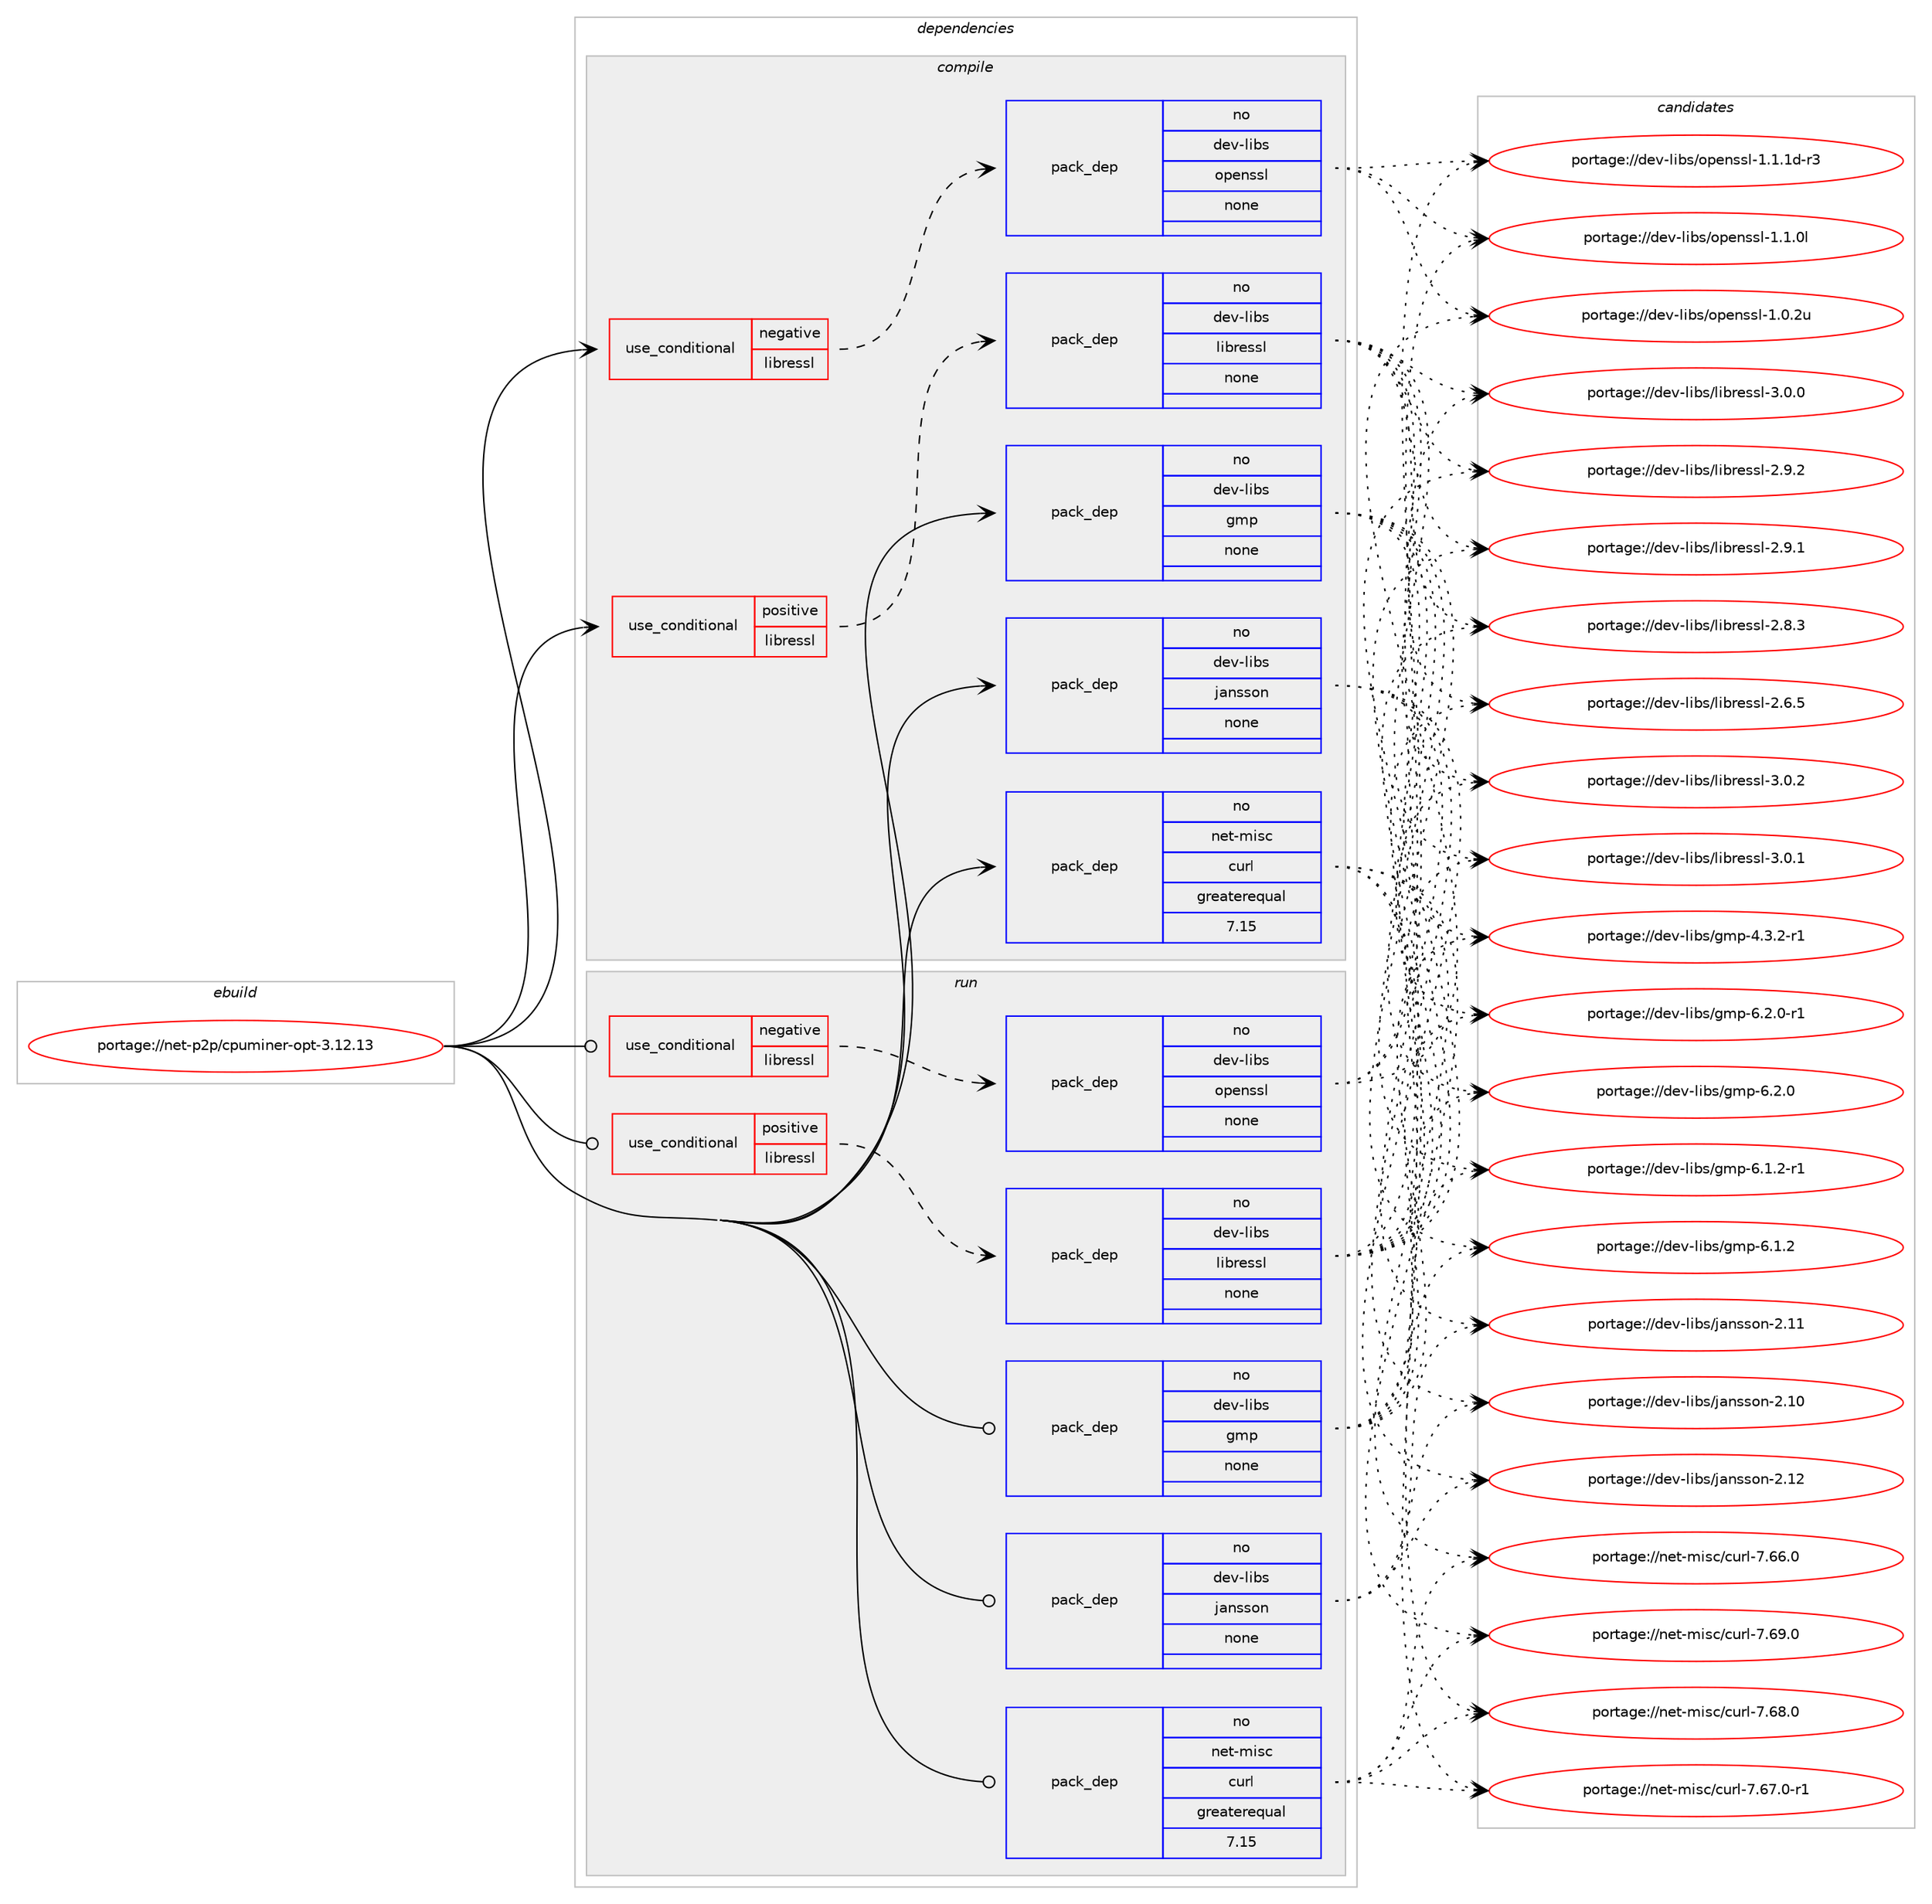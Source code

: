 digraph prolog {

# *************
# Graph options
# *************

newrank=true;
concentrate=true;
compound=true;
graph [rankdir=LR,fontname=Helvetica,fontsize=10,ranksep=1.5];#, ranksep=2.5, nodesep=0.2];
edge  [arrowhead=vee];
node  [fontname=Helvetica,fontsize=10];

# **********
# The ebuild
# **********

subgraph cluster_leftcol {
color=gray;
rank=same;
label=<<i>ebuild</i>>;
id [label="portage://net-p2p/cpuminer-opt-3.12.13", color=red, width=4, href="../net-p2p/cpuminer-opt-3.12.13.svg"];
}

# ****************
# The dependencies
# ****************

subgraph cluster_midcol {
color=gray;
label=<<i>dependencies</i>>;
subgraph cluster_compile {
fillcolor="#eeeeee";
style=filled;
label=<<i>compile</i>>;
subgraph cond9155 {
dependency49727 [label=<<TABLE BORDER="0" CELLBORDER="1" CELLSPACING="0" CELLPADDING="4"><TR><TD ROWSPAN="3" CELLPADDING="10">use_conditional</TD></TR><TR><TD>negative</TD></TR><TR><TD>libressl</TD></TR></TABLE>>, shape=none, color=red];
subgraph pack39549 {
dependency49728 [label=<<TABLE BORDER="0" CELLBORDER="1" CELLSPACING="0" CELLPADDING="4" WIDTH="220"><TR><TD ROWSPAN="6" CELLPADDING="30">pack_dep</TD></TR><TR><TD WIDTH="110">no</TD></TR><TR><TD>dev-libs</TD></TR><TR><TD>openssl</TD></TR><TR><TD>none</TD></TR><TR><TD></TD></TR></TABLE>>, shape=none, color=blue];
}
dependency49727:e -> dependency49728:w [weight=20,style="dashed",arrowhead="vee"];
}
id:e -> dependency49727:w [weight=20,style="solid",arrowhead="vee"];
subgraph cond9156 {
dependency49729 [label=<<TABLE BORDER="0" CELLBORDER="1" CELLSPACING="0" CELLPADDING="4"><TR><TD ROWSPAN="3" CELLPADDING="10">use_conditional</TD></TR><TR><TD>positive</TD></TR><TR><TD>libressl</TD></TR></TABLE>>, shape=none, color=red];
subgraph pack39550 {
dependency49730 [label=<<TABLE BORDER="0" CELLBORDER="1" CELLSPACING="0" CELLPADDING="4" WIDTH="220"><TR><TD ROWSPAN="6" CELLPADDING="30">pack_dep</TD></TR><TR><TD WIDTH="110">no</TD></TR><TR><TD>dev-libs</TD></TR><TR><TD>libressl</TD></TR><TR><TD>none</TD></TR><TR><TD></TD></TR></TABLE>>, shape=none, color=blue];
}
dependency49729:e -> dependency49730:w [weight=20,style="dashed",arrowhead="vee"];
}
id:e -> dependency49729:w [weight=20,style="solid",arrowhead="vee"];
subgraph pack39551 {
dependency49731 [label=<<TABLE BORDER="0" CELLBORDER="1" CELLSPACING="0" CELLPADDING="4" WIDTH="220"><TR><TD ROWSPAN="6" CELLPADDING="30">pack_dep</TD></TR><TR><TD WIDTH="110">no</TD></TR><TR><TD>dev-libs</TD></TR><TR><TD>gmp</TD></TR><TR><TD>none</TD></TR><TR><TD></TD></TR></TABLE>>, shape=none, color=blue];
}
id:e -> dependency49731:w [weight=20,style="solid",arrowhead="vee"];
subgraph pack39552 {
dependency49732 [label=<<TABLE BORDER="0" CELLBORDER="1" CELLSPACING="0" CELLPADDING="4" WIDTH="220"><TR><TD ROWSPAN="6" CELLPADDING="30">pack_dep</TD></TR><TR><TD WIDTH="110">no</TD></TR><TR><TD>dev-libs</TD></TR><TR><TD>jansson</TD></TR><TR><TD>none</TD></TR><TR><TD></TD></TR></TABLE>>, shape=none, color=blue];
}
id:e -> dependency49732:w [weight=20,style="solid",arrowhead="vee"];
subgraph pack39553 {
dependency49733 [label=<<TABLE BORDER="0" CELLBORDER="1" CELLSPACING="0" CELLPADDING="4" WIDTH="220"><TR><TD ROWSPAN="6" CELLPADDING="30">pack_dep</TD></TR><TR><TD WIDTH="110">no</TD></TR><TR><TD>net-misc</TD></TR><TR><TD>curl</TD></TR><TR><TD>greaterequal</TD></TR><TR><TD>7.15</TD></TR></TABLE>>, shape=none, color=blue];
}
id:e -> dependency49733:w [weight=20,style="solid",arrowhead="vee"];
}
subgraph cluster_compileandrun {
fillcolor="#eeeeee";
style=filled;
label=<<i>compile and run</i>>;
}
subgraph cluster_run {
fillcolor="#eeeeee";
style=filled;
label=<<i>run</i>>;
subgraph cond9157 {
dependency49734 [label=<<TABLE BORDER="0" CELLBORDER="1" CELLSPACING="0" CELLPADDING="4"><TR><TD ROWSPAN="3" CELLPADDING="10">use_conditional</TD></TR><TR><TD>negative</TD></TR><TR><TD>libressl</TD></TR></TABLE>>, shape=none, color=red];
subgraph pack39554 {
dependency49735 [label=<<TABLE BORDER="0" CELLBORDER="1" CELLSPACING="0" CELLPADDING="4" WIDTH="220"><TR><TD ROWSPAN="6" CELLPADDING="30">pack_dep</TD></TR><TR><TD WIDTH="110">no</TD></TR><TR><TD>dev-libs</TD></TR><TR><TD>openssl</TD></TR><TR><TD>none</TD></TR><TR><TD></TD></TR></TABLE>>, shape=none, color=blue];
}
dependency49734:e -> dependency49735:w [weight=20,style="dashed",arrowhead="vee"];
}
id:e -> dependency49734:w [weight=20,style="solid",arrowhead="odot"];
subgraph cond9158 {
dependency49736 [label=<<TABLE BORDER="0" CELLBORDER="1" CELLSPACING="0" CELLPADDING="4"><TR><TD ROWSPAN="3" CELLPADDING="10">use_conditional</TD></TR><TR><TD>positive</TD></TR><TR><TD>libressl</TD></TR></TABLE>>, shape=none, color=red];
subgraph pack39555 {
dependency49737 [label=<<TABLE BORDER="0" CELLBORDER="1" CELLSPACING="0" CELLPADDING="4" WIDTH="220"><TR><TD ROWSPAN="6" CELLPADDING="30">pack_dep</TD></TR><TR><TD WIDTH="110">no</TD></TR><TR><TD>dev-libs</TD></TR><TR><TD>libressl</TD></TR><TR><TD>none</TD></TR><TR><TD></TD></TR></TABLE>>, shape=none, color=blue];
}
dependency49736:e -> dependency49737:w [weight=20,style="dashed",arrowhead="vee"];
}
id:e -> dependency49736:w [weight=20,style="solid",arrowhead="odot"];
subgraph pack39556 {
dependency49738 [label=<<TABLE BORDER="0" CELLBORDER="1" CELLSPACING="0" CELLPADDING="4" WIDTH="220"><TR><TD ROWSPAN="6" CELLPADDING="30">pack_dep</TD></TR><TR><TD WIDTH="110">no</TD></TR><TR><TD>dev-libs</TD></TR><TR><TD>gmp</TD></TR><TR><TD>none</TD></TR><TR><TD></TD></TR></TABLE>>, shape=none, color=blue];
}
id:e -> dependency49738:w [weight=20,style="solid",arrowhead="odot"];
subgraph pack39557 {
dependency49739 [label=<<TABLE BORDER="0" CELLBORDER="1" CELLSPACING="0" CELLPADDING="4" WIDTH="220"><TR><TD ROWSPAN="6" CELLPADDING="30">pack_dep</TD></TR><TR><TD WIDTH="110">no</TD></TR><TR><TD>dev-libs</TD></TR><TR><TD>jansson</TD></TR><TR><TD>none</TD></TR><TR><TD></TD></TR></TABLE>>, shape=none, color=blue];
}
id:e -> dependency49739:w [weight=20,style="solid",arrowhead="odot"];
subgraph pack39558 {
dependency49740 [label=<<TABLE BORDER="0" CELLBORDER="1" CELLSPACING="0" CELLPADDING="4" WIDTH="220"><TR><TD ROWSPAN="6" CELLPADDING="30">pack_dep</TD></TR><TR><TD WIDTH="110">no</TD></TR><TR><TD>net-misc</TD></TR><TR><TD>curl</TD></TR><TR><TD>greaterequal</TD></TR><TR><TD>7.15</TD></TR></TABLE>>, shape=none, color=blue];
}
id:e -> dependency49740:w [weight=20,style="solid",arrowhead="odot"];
}
}

# **************
# The candidates
# **************

subgraph cluster_choices {
rank=same;
color=gray;
label=<<i>candidates</i>>;

subgraph choice39549 {
color=black;
nodesep=1;
choice1001011184510810598115471111121011101151151084549464946491004511451 [label="portage://dev-libs/openssl-1.1.1d-r3", color=red, width=4,href="../dev-libs/openssl-1.1.1d-r3.svg"];
choice100101118451081059811547111112101110115115108454946494648108 [label="portage://dev-libs/openssl-1.1.0l", color=red, width=4,href="../dev-libs/openssl-1.1.0l.svg"];
choice100101118451081059811547111112101110115115108454946484650117 [label="portage://dev-libs/openssl-1.0.2u", color=red, width=4,href="../dev-libs/openssl-1.0.2u.svg"];
dependency49728:e -> choice1001011184510810598115471111121011101151151084549464946491004511451:w [style=dotted,weight="100"];
dependency49728:e -> choice100101118451081059811547111112101110115115108454946494648108:w [style=dotted,weight="100"];
dependency49728:e -> choice100101118451081059811547111112101110115115108454946484650117:w [style=dotted,weight="100"];
}
subgraph choice39550 {
color=black;
nodesep=1;
choice10010111845108105981154710810598114101115115108455146484650 [label="portage://dev-libs/libressl-3.0.2", color=red, width=4,href="../dev-libs/libressl-3.0.2.svg"];
choice10010111845108105981154710810598114101115115108455146484649 [label="portage://dev-libs/libressl-3.0.1", color=red, width=4,href="../dev-libs/libressl-3.0.1.svg"];
choice10010111845108105981154710810598114101115115108455146484648 [label="portage://dev-libs/libressl-3.0.0", color=red, width=4,href="../dev-libs/libressl-3.0.0.svg"];
choice10010111845108105981154710810598114101115115108455046574650 [label="portage://dev-libs/libressl-2.9.2", color=red, width=4,href="../dev-libs/libressl-2.9.2.svg"];
choice10010111845108105981154710810598114101115115108455046574649 [label="portage://dev-libs/libressl-2.9.1", color=red, width=4,href="../dev-libs/libressl-2.9.1.svg"];
choice10010111845108105981154710810598114101115115108455046564651 [label="portage://dev-libs/libressl-2.8.3", color=red, width=4,href="../dev-libs/libressl-2.8.3.svg"];
choice10010111845108105981154710810598114101115115108455046544653 [label="portage://dev-libs/libressl-2.6.5", color=red, width=4,href="../dev-libs/libressl-2.6.5.svg"];
dependency49730:e -> choice10010111845108105981154710810598114101115115108455146484650:w [style=dotted,weight="100"];
dependency49730:e -> choice10010111845108105981154710810598114101115115108455146484649:w [style=dotted,weight="100"];
dependency49730:e -> choice10010111845108105981154710810598114101115115108455146484648:w [style=dotted,weight="100"];
dependency49730:e -> choice10010111845108105981154710810598114101115115108455046574650:w [style=dotted,weight="100"];
dependency49730:e -> choice10010111845108105981154710810598114101115115108455046574649:w [style=dotted,weight="100"];
dependency49730:e -> choice10010111845108105981154710810598114101115115108455046564651:w [style=dotted,weight="100"];
dependency49730:e -> choice10010111845108105981154710810598114101115115108455046544653:w [style=dotted,weight="100"];
}
subgraph choice39551 {
color=black;
nodesep=1;
choice1001011184510810598115471031091124554465046484511449 [label="portage://dev-libs/gmp-6.2.0-r1", color=red, width=4,href="../dev-libs/gmp-6.2.0-r1.svg"];
choice100101118451081059811547103109112455446504648 [label="portage://dev-libs/gmp-6.2.0", color=red, width=4,href="../dev-libs/gmp-6.2.0.svg"];
choice1001011184510810598115471031091124554464946504511449 [label="portage://dev-libs/gmp-6.1.2-r1", color=red, width=4,href="../dev-libs/gmp-6.1.2-r1.svg"];
choice100101118451081059811547103109112455446494650 [label="portage://dev-libs/gmp-6.1.2", color=red, width=4,href="../dev-libs/gmp-6.1.2.svg"];
choice1001011184510810598115471031091124552465146504511449 [label="portage://dev-libs/gmp-4.3.2-r1", color=red, width=4,href="../dev-libs/gmp-4.3.2-r1.svg"];
dependency49731:e -> choice1001011184510810598115471031091124554465046484511449:w [style=dotted,weight="100"];
dependency49731:e -> choice100101118451081059811547103109112455446504648:w [style=dotted,weight="100"];
dependency49731:e -> choice1001011184510810598115471031091124554464946504511449:w [style=dotted,weight="100"];
dependency49731:e -> choice100101118451081059811547103109112455446494650:w [style=dotted,weight="100"];
dependency49731:e -> choice1001011184510810598115471031091124552465146504511449:w [style=dotted,weight="100"];
}
subgraph choice39552 {
color=black;
nodesep=1;
choice100101118451081059811547106971101151151111104550464950 [label="portage://dev-libs/jansson-2.12", color=red, width=4,href="../dev-libs/jansson-2.12.svg"];
choice100101118451081059811547106971101151151111104550464949 [label="portage://dev-libs/jansson-2.11", color=red, width=4,href="../dev-libs/jansson-2.11.svg"];
choice100101118451081059811547106971101151151111104550464948 [label="portage://dev-libs/jansson-2.10", color=red, width=4,href="../dev-libs/jansson-2.10.svg"];
dependency49732:e -> choice100101118451081059811547106971101151151111104550464950:w [style=dotted,weight="100"];
dependency49732:e -> choice100101118451081059811547106971101151151111104550464949:w [style=dotted,weight="100"];
dependency49732:e -> choice100101118451081059811547106971101151151111104550464948:w [style=dotted,weight="100"];
}
subgraph choice39553 {
color=black;
nodesep=1;
choice1101011164510910511599479911711410845554654574648 [label="portage://net-misc/curl-7.69.0", color=red, width=4,href="../net-misc/curl-7.69.0.svg"];
choice1101011164510910511599479911711410845554654564648 [label="portage://net-misc/curl-7.68.0", color=red, width=4,href="../net-misc/curl-7.68.0.svg"];
choice11010111645109105115994799117114108455546545546484511449 [label="portage://net-misc/curl-7.67.0-r1", color=red, width=4,href="../net-misc/curl-7.67.0-r1.svg"];
choice1101011164510910511599479911711410845554654544648 [label="portage://net-misc/curl-7.66.0", color=red, width=4,href="../net-misc/curl-7.66.0.svg"];
dependency49733:e -> choice1101011164510910511599479911711410845554654574648:w [style=dotted,weight="100"];
dependency49733:e -> choice1101011164510910511599479911711410845554654564648:w [style=dotted,weight="100"];
dependency49733:e -> choice11010111645109105115994799117114108455546545546484511449:w [style=dotted,weight="100"];
dependency49733:e -> choice1101011164510910511599479911711410845554654544648:w [style=dotted,weight="100"];
}
subgraph choice39554 {
color=black;
nodesep=1;
choice1001011184510810598115471111121011101151151084549464946491004511451 [label="portage://dev-libs/openssl-1.1.1d-r3", color=red, width=4,href="../dev-libs/openssl-1.1.1d-r3.svg"];
choice100101118451081059811547111112101110115115108454946494648108 [label="portage://dev-libs/openssl-1.1.0l", color=red, width=4,href="../dev-libs/openssl-1.1.0l.svg"];
choice100101118451081059811547111112101110115115108454946484650117 [label="portage://dev-libs/openssl-1.0.2u", color=red, width=4,href="../dev-libs/openssl-1.0.2u.svg"];
dependency49735:e -> choice1001011184510810598115471111121011101151151084549464946491004511451:w [style=dotted,weight="100"];
dependency49735:e -> choice100101118451081059811547111112101110115115108454946494648108:w [style=dotted,weight="100"];
dependency49735:e -> choice100101118451081059811547111112101110115115108454946484650117:w [style=dotted,weight="100"];
}
subgraph choice39555 {
color=black;
nodesep=1;
choice10010111845108105981154710810598114101115115108455146484650 [label="portage://dev-libs/libressl-3.0.2", color=red, width=4,href="../dev-libs/libressl-3.0.2.svg"];
choice10010111845108105981154710810598114101115115108455146484649 [label="portage://dev-libs/libressl-3.0.1", color=red, width=4,href="../dev-libs/libressl-3.0.1.svg"];
choice10010111845108105981154710810598114101115115108455146484648 [label="portage://dev-libs/libressl-3.0.0", color=red, width=4,href="../dev-libs/libressl-3.0.0.svg"];
choice10010111845108105981154710810598114101115115108455046574650 [label="portage://dev-libs/libressl-2.9.2", color=red, width=4,href="../dev-libs/libressl-2.9.2.svg"];
choice10010111845108105981154710810598114101115115108455046574649 [label="portage://dev-libs/libressl-2.9.1", color=red, width=4,href="../dev-libs/libressl-2.9.1.svg"];
choice10010111845108105981154710810598114101115115108455046564651 [label="portage://dev-libs/libressl-2.8.3", color=red, width=4,href="../dev-libs/libressl-2.8.3.svg"];
choice10010111845108105981154710810598114101115115108455046544653 [label="portage://dev-libs/libressl-2.6.5", color=red, width=4,href="../dev-libs/libressl-2.6.5.svg"];
dependency49737:e -> choice10010111845108105981154710810598114101115115108455146484650:w [style=dotted,weight="100"];
dependency49737:e -> choice10010111845108105981154710810598114101115115108455146484649:w [style=dotted,weight="100"];
dependency49737:e -> choice10010111845108105981154710810598114101115115108455146484648:w [style=dotted,weight="100"];
dependency49737:e -> choice10010111845108105981154710810598114101115115108455046574650:w [style=dotted,weight="100"];
dependency49737:e -> choice10010111845108105981154710810598114101115115108455046574649:w [style=dotted,weight="100"];
dependency49737:e -> choice10010111845108105981154710810598114101115115108455046564651:w [style=dotted,weight="100"];
dependency49737:e -> choice10010111845108105981154710810598114101115115108455046544653:w [style=dotted,weight="100"];
}
subgraph choice39556 {
color=black;
nodesep=1;
choice1001011184510810598115471031091124554465046484511449 [label="portage://dev-libs/gmp-6.2.0-r1", color=red, width=4,href="../dev-libs/gmp-6.2.0-r1.svg"];
choice100101118451081059811547103109112455446504648 [label="portage://dev-libs/gmp-6.2.0", color=red, width=4,href="../dev-libs/gmp-6.2.0.svg"];
choice1001011184510810598115471031091124554464946504511449 [label="portage://dev-libs/gmp-6.1.2-r1", color=red, width=4,href="../dev-libs/gmp-6.1.2-r1.svg"];
choice100101118451081059811547103109112455446494650 [label="portage://dev-libs/gmp-6.1.2", color=red, width=4,href="../dev-libs/gmp-6.1.2.svg"];
choice1001011184510810598115471031091124552465146504511449 [label="portage://dev-libs/gmp-4.3.2-r1", color=red, width=4,href="../dev-libs/gmp-4.3.2-r1.svg"];
dependency49738:e -> choice1001011184510810598115471031091124554465046484511449:w [style=dotted,weight="100"];
dependency49738:e -> choice100101118451081059811547103109112455446504648:w [style=dotted,weight="100"];
dependency49738:e -> choice1001011184510810598115471031091124554464946504511449:w [style=dotted,weight="100"];
dependency49738:e -> choice100101118451081059811547103109112455446494650:w [style=dotted,weight="100"];
dependency49738:e -> choice1001011184510810598115471031091124552465146504511449:w [style=dotted,weight="100"];
}
subgraph choice39557 {
color=black;
nodesep=1;
choice100101118451081059811547106971101151151111104550464950 [label="portage://dev-libs/jansson-2.12", color=red, width=4,href="../dev-libs/jansson-2.12.svg"];
choice100101118451081059811547106971101151151111104550464949 [label="portage://dev-libs/jansson-2.11", color=red, width=4,href="../dev-libs/jansson-2.11.svg"];
choice100101118451081059811547106971101151151111104550464948 [label="portage://dev-libs/jansson-2.10", color=red, width=4,href="../dev-libs/jansson-2.10.svg"];
dependency49739:e -> choice100101118451081059811547106971101151151111104550464950:w [style=dotted,weight="100"];
dependency49739:e -> choice100101118451081059811547106971101151151111104550464949:w [style=dotted,weight="100"];
dependency49739:e -> choice100101118451081059811547106971101151151111104550464948:w [style=dotted,weight="100"];
}
subgraph choice39558 {
color=black;
nodesep=1;
choice1101011164510910511599479911711410845554654574648 [label="portage://net-misc/curl-7.69.0", color=red, width=4,href="../net-misc/curl-7.69.0.svg"];
choice1101011164510910511599479911711410845554654564648 [label="portage://net-misc/curl-7.68.0", color=red, width=4,href="../net-misc/curl-7.68.0.svg"];
choice11010111645109105115994799117114108455546545546484511449 [label="portage://net-misc/curl-7.67.0-r1", color=red, width=4,href="../net-misc/curl-7.67.0-r1.svg"];
choice1101011164510910511599479911711410845554654544648 [label="portage://net-misc/curl-7.66.0", color=red, width=4,href="../net-misc/curl-7.66.0.svg"];
dependency49740:e -> choice1101011164510910511599479911711410845554654574648:w [style=dotted,weight="100"];
dependency49740:e -> choice1101011164510910511599479911711410845554654564648:w [style=dotted,weight="100"];
dependency49740:e -> choice11010111645109105115994799117114108455546545546484511449:w [style=dotted,weight="100"];
dependency49740:e -> choice1101011164510910511599479911711410845554654544648:w [style=dotted,weight="100"];
}
}

}
